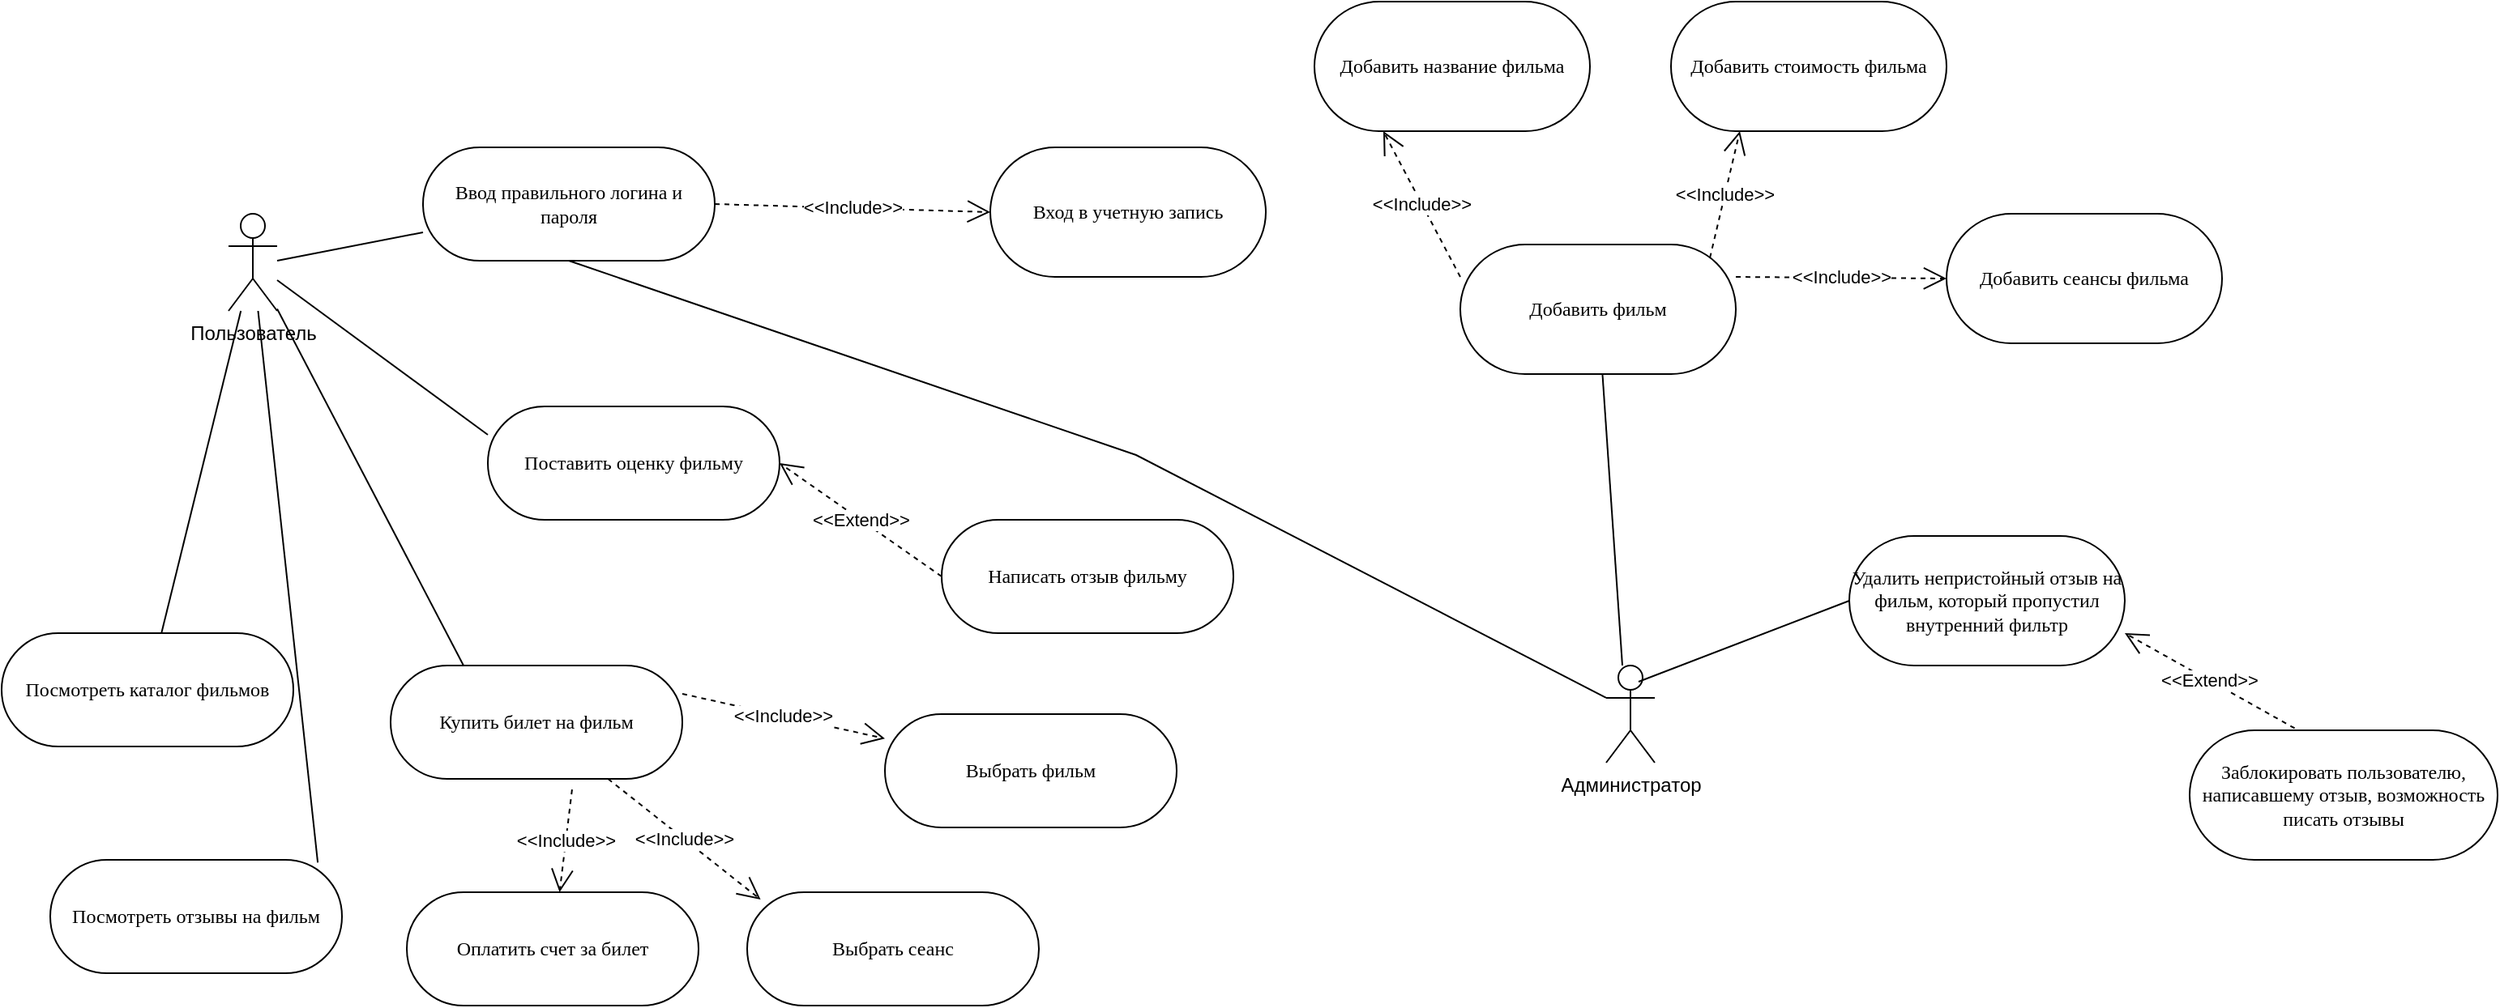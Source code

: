 <mxfile version="24.0.2" type="github">
  <diagram name="Page-1" id="0783ab3e-0a74-02c8-0abd-f7b4e66b4bec">
    <mxGraphModel dx="2023" dy="-388" grid="1" gridSize="10" guides="1" tooltips="1" connect="1" arrows="1" fold="1" page="1" pageScale="1" pageWidth="850" pageHeight="1100" background="none" math="0" shadow="0">
      <root>
        <mxCell id="0" />
        <mxCell id="1" parent="0" />
        <mxCell id="gXNQpkiOnZ2-3wOrajNW-1" value="Пользователь" style="shape=umlActor;verticalLabelPosition=bottom;verticalAlign=top;html=1;" vertex="1" parent="1">
          <mxGeometry x="-160" y="1241" width="30" height="60" as="geometry" />
        </mxCell>
        <mxCell id="gXNQpkiOnZ2-3wOrajNW-2" value="Ввод правильного логина и пароля" style="rounded=1;whiteSpace=wrap;html=1;shadow=0;comic=0;labelBackgroundColor=none;strokeWidth=1;fontFamily=Verdana;fontSize=12;align=center;arcSize=50;" vertex="1" parent="1">
          <mxGeometry x="-40" y="1200" width="180" height="70" as="geometry" />
        </mxCell>
        <mxCell id="gXNQpkiOnZ2-3wOrajNW-5" value="&amp;lt;&amp;lt;Include&amp;gt;&amp;gt;" style="endArrow=open;endSize=12;dashed=1;html=1;rounded=0;exitX=1;exitY=0.5;exitDx=0;exitDy=0;entryX=0;entryY=0.5;entryDx=0;entryDy=0;" edge="1" parent="1" source="gXNQpkiOnZ2-3wOrajNW-2" target="gXNQpkiOnZ2-3wOrajNW-6">
          <mxGeometry width="160" relative="1" as="geometry">
            <mxPoint x="345" y="1220" as="sourcePoint" />
            <mxPoint x="490" y="1240" as="targetPoint" />
          </mxGeometry>
        </mxCell>
        <mxCell id="gXNQpkiOnZ2-3wOrajNW-6" value="Вход в учетную запись" style="rounded=1;whiteSpace=wrap;html=1;shadow=0;comic=0;labelBackgroundColor=none;strokeWidth=1;fontFamily=Verdana;fontSize=12;align=center;arcSize=50;" vertex="1" parent="1">
          <mxGeometry x="310" y="1200" width="170" height="80" as="geometry" />
        </mxCell>
        <mxCell id="gXNQpkiOnZ2-3wOrajNW-11" value="Поставить оценку фильму" style="rounded=1;whiteSpace=wrap;html=1;shadow=0;comic=0;labelBackgroundColor=none;strokeWidth=1;fontFamily=Verdana;fontSize=12;align=center;arcSize=50;" vertex="1" parent="1">
          <mxGeometry y="1360" width="180" height="70" as="geometry" />
        </mxCell>
        <mxCell id="gXNQpkiOnZ2-3wOrajNW-12" value="Написать отзыв фильму" style="rounded=1;whiteSpace=wrap;html=1;shadow=0;comic=0;labelBackgroundColor=none;strokeWidth=1;fontFamily=Verdana;fontSize=12;align=center;arcSize=50;" vertex="1" parent="1">
          <mxGeometry x="280" y="1430" width="180" height="70" as="geometry" />
        </mxCell>
        <mxCell id="gXNQpkiOnZ2-3wOrajNW-15" value="&amp;lt;&amp;lt;Extend&amp;gt;&amp;gt;" style="endArrow=open;endSize=12;dashed=1;html=1;rounded=0;exitX=0;exitY=0.5;exitDx=0;exitDy=0;entryX=1;entryY=0.5;entryDx=0;entryDy=0;" edge="1" parent="1" source="gXNQpkiOnZ2-3wOrajNW-12" target="gXNQpkiOnZ2-3wOrajNW-11">
          <mxGeometry width="160" relative="1" as="geometry">
            <mxPoint x="190" y="1450" as="sourcePoint" />
            <mxPoint x="260" y="1590" as="targetPoint" />
          </mxGeometry>
        </mxCell>
        <mxCell id="gXNQpkiOnZ2-3wOrajNW-18" value="" style="endArrow=none;html=1;rounded=0;entryX=0;entryY=0.25;entryDx=0;entryDy=0;" edge="1" parent="1" source="gXNQpkiOnZ2-3wOrajNW-1" target="gXNQpkiOnZ2-3wOrajNW-11">
          <mxGeometry width="50" height="50" relative="1" as="geometry">
            <mxPoint x="420" y="1490" as="sourcePoint" />
            <mxPoint x="470" y="1440" as="targetPoint" />
          </mxGeometry>
        </mxCell>
        <mxCell id="gXNQpkiOnZ2-3wOrajNW-19" value="" style="endArrow=none;html=1;rounded=0;entryX=0;entryY=0.75;entryDx=0;entryDy=0;" edge="1" parent="1" target="gXNQpkiOnZ2-3wOrajNW-2">
          <mxGeometry width="50" height="50" relative="1" as="geometry">
            <mxPoint x="-130" y="1270" as="sourcePoint" />
            <mxPoint x="10" y="1458" as="targetPoint" />
          </mxGeometry>
        </mxCell>
        <mxCell id="gXNQpkiOnZ2-3wOrajNW-23" value="Купить билет на фильм" style="rounded=1;whiteSpace=wrap;html=1;shadow=0;comic=0;labelBackgroundColor=none;strokeWidth=1;fontFamily=Verdana;fontSize=12;align=center;arcSize=50;" vertex="1" parent="1">
          <mxGeometry x="-60" y="1520" width="180" height="70" as="geometry" />
        </mxCell>
        <mxCell id="gXNQpkiOnZ2-3wOrajNW-24" value="Выбрать фильм" style="rounded=1;whiteSpace=wrap;html=1;shadow=0;comic=0;labelBackgroundColor=none;strokeWidth=1;fontFamily=Verdana;fontSize=12;align=center;arcSize=50;" vertex="1" parent="1">
          <mxGeometry x="245" y="1550" width="180" height="70" as="geometry" />
        </mxCell>
        <mxCell id="gXNQpkiOnZ2-3wOrajNW-25" value="Выбрать сеанс" style="rounded=1;whiteSpace=wrap;html=1;shadow=0;comic=0;labelBackgroundColor=none;strokeWidth=1;fontFamily=Verdana;fontSize=12;align=center;arcSize=50;" vertex="1" parent="1">
          <mxGeometry x="160" y="1660" width="180" height="70" as="geometry" />
        </mxCell>
        <mxCell id="gXNQpkiOnZ2-3wOrajNW-26" value="&amp;lt;&amp;lt;Include&amp;gt;&amp;gt;" style="endArrow=open;endSize=12;dashed=1;html=1;rounded=0;exitX=1;exitY=0.25;exitDx=0;exitDy=0;" edge="1" parent="1" source="gXNQpkiOnZ2-3wOrajNW-23" target="gXNQpkiOnZ2-3wOrajNW-24">
          <mxGeometry width="160" relative="1" as="geometry">
            <mxPoint x="150" y="1245" as="sourcePoint" />
            <mxPoint x="320" y="1250" as="targetPoint" />
          </mxGeometry>
        </mxCell>
        <mxCell id="gXNQpkiOnZ2-3wOrajNW-27" value="&amp;lt;&amp;lt;Include&amp;gt;&amp;gt;" style="endArrow=open;endSize=12;dashed=1;html=1;rounded=0;entryX=0.046;entryY=0.065;entryDx=0;entryDy=0;entryPerimeter=0;" edge="1" parent="1" source="gXNQpkiOnZ2-3wOrajNW-23" target="gXNQpkiOnZ2-3wOrajNW-25">
          <mxGeometry width="160" relative="1" as="geometry">
            <mxPoint x="130" y="1548" as="sourcePoint" />
            <mxPoint x="170" y="1559" as="targetPoint" />
            <Array as="points" />
          </mxGeometry>
        </mxCell>
        <mxCell id="gXNQpkiOnZ2-3wOrajNW-28" value="Оплатить счет за билет" style="rounded=1;whiteSpace=wrap;html=1;shadow=0;comic=0;labelBackgroundColor=none;strokeWidth=1;fontFamily=Verdana;fontSize=12;align=center;arcSize=50;" vertex="1" parent="1">
          <mxGeometry x="-50" y="1660" width="180" height="70" as="geometry" />
        </mxCell>
        <mxCell id="gXNQpkiOnZ2-3wOrajNW-29" value="&amp;lt;&amp;lt;Include&amp;gt;&amp;gt;" style="endArrow=open;endSize=12;dashed=1;html=1;rounded=0;exitX=0.622;exitY=1.094;exitDx=0;exitDy=0;exitPerimeter=0;" edge="1" parent="1" source="gXNQpkiOnZ2-3wOrajNW-23" target="gXNQpkiOnZ2-3wOrajNW-28">
          <mxGeometry width="160" relative="1" as="geometry">
            <mxPoint x="84" y="1600" as="sourcePoint" />
            <mxPoint x="178" y="1675" as="targetPoint" />
            <Array as="points" />
          </mxGeometry>
        </mxCell>
        <mxCell id="gXNQpkiOnZ2-3wOrajNW-30" value="" style="endArrow=none;html=1;rounded=0;entryX=0.25;entryY=0;entryDx=0;entryDy=0;" edge="1" parent="1" source="gXNQpkiOnZ2-3wOrajNW-1" target="gXNQpkiOnZ2-3wOrajNW-23">
          <mxGeometry width="50" height="50" relative="1" as="geometry">
            <mxPoint x="-120" y="1292" as="sourcePoint" />
            <mxPoint x="10" y="1388" as="targetPoint" />
          </mxGeometry>
        </mxCell>
        <mxCell id="gXNQpkiOnZ2-3wOrajNW-31" value="Посмотреть каталог фильмов" style="rounded=1;whiteSpace=wrap;html=1;shadow=0;comic=0;labelBackgroundColor=none;strokeWidth=1;fontFamily=Verdana;fontSize=12;align=center;arcSize=50;" vertex="1" parent="1">
          <mxGeometry x="-300" y="1500" width="180" height="70" as="geometry" />
        </mxCell>
        <mxCell id="gXNQpkiOnZ2-3wOrajNW-32" value="Посмотреть отзывы на фильм" style="rounded=1;whiteSpace=wrap;html=1;shadow=0;comic=0;labelBackgroundColor=none;strokeWidth=1;fontFamily=Verdana;fontSize=12;align=center;arcSize=50;" vertex="1" parent="1">
          <mxGeometry x="-270" y="1640" width="180" height="70" as="geometry" />
        </mxCell>
        <mxCell id="gXNQpkiOnZ2-3wOrajNW-33" value="" style="endArrow=none;html=1;rounded=0;entryX=0.917;entryY=0.024;entryDx=0;entryDy=0;entryPerimeter=0;" edge="1" parent="1" source="gXNQpkiOnZ2-3wOrajNW-1" target="gXNQpkiOnZ2-3wOrajNW-32">
          <mxGeometry width="50" height="50" relative="1" as="geometry">
            <mxPoint x="-120" y="1310" as="sourcePoint" />
            <mxPoint x="-5" y="1530" as="targetPoint" />
          </mxGeometry>
        </mxCell>
        <mxCell id="gXNQpkiOnZ2-3wOrajNW-34" value="" style="endArrow=none;html=1;rounded=0;" edge="1" parent="1" source="gXNQpkiOnZ2-3wOrajNW-1" target="gXNQpkiOnZ2-3wOrajNW-31">
          <mxGeometry width="50" height="50" relative="1" as="geometry">
            <mxPoint x="-110" y="1320" as="sourcePoint" />
            <mxPoint x="5" y="1540" as="targetPoint" />
          </mxGeometry>
        </mxCell>
        <mxCell id="gXNQpkiOnZ2-3wOrajNW-35" value="Администратор" style="shape=umlActor;verticalLabelPosition=bottom;verticalAlign=top;html=1;" vertex="1" parent="1">
          <mxGeometry x="690" y="1520" width="30" height="60" as="geometry" />
        </mxCell>
        <mxCell id="gXNQpkiOnZ2-3wOrajNW-37" value="Добавить фильм" style="rounded=1;whiteSpace=wrap;html=1;shadow=0;comic=0;labelBackgroundColor=none;strokeWidth=1;fontFamily=Verdana;fontSize=12;align=center;arcSize=50;" vertex="1" parent="1">
          <mxGeometry x="600" y="1260" width="170" height="80" as="geometry" />
        </mxCell>
        <mxCell id="gXNQpkiOnZ2-3wOrajNW-38" value="" style="endArrow=none;html=1;rounded=0;entryX=0.5;entryY=1;entryDx=0;entryDy=0;exitX=0;exitY=0.333;exitDx=0;exitDy=0;exitPerimeter=0;" edge="1" parent="1" source="gXNQpkiOnZ2-3wOrajNW-35" target="gXNQpkiOnZ2-3wOrajNW-2">
          <mxGeometry width="50" height="50" relative="1" as="geometry">
            <mxPoint x="-120" y="1280" as="sourcePoint" />
            <mxPoint x="-30" y="1263" as="targetPoint" />
            <Array as="points">
              <mxPoint x="400" y="1390" />
            </Array>
          </mxGeometry>
        </mxCell>
        <mxCell id="gXNQpkiOnZ2-3wOrajNW-39" value="Добавить название фильма" style="rounded=1;whiteSpace=wrap;html=1;shadow=0;comic=0;labelBackgroundColor=none;strokeWidth=1;fontFamily=Verdana;fontSize=12;align=center;arcSize=50;" vertex="1" parent="1">
          <mxGeometry x="510" y="1110" width="170" height="80" as="geometry" />
        </mxCell>
        <mxCell id="gXNQpkiOnZ2-3wOrajNW-40" value="Добавить стоимость фильма" style="rounded=1;whiteSpace=wrap;html=1;shadow=0;comic=0;labelBackgroundColor=none;strokeWidth=1;fontFamily=Verdana;fontSize=12;align=center;arcSize=50;" vertex="1" parent="1">
          <mxGeometry x="730" y="1110" width="170" height="80" as="geometry" />
        </mxCell>
        <mxCell id="gXNQpkiOnZ2-3wOrajNW-41" value="Добавить сеансы фильма" style="rounded=1;whiteSpace=wrap;html=1;shadow=0;comic=0;labelBackgroundColor=none;strokeWidth=1;fontFamily=Verdana;fontSize=12;align=center;arcSize=50;" vertex="1" parent="1">
          <mxGeometry x="900" y="1241" width="170" height="80" as="geometry" />
        </mxCell>
        <mxCell id="gXNQpkiOnZ2-3wOrajNW-42" value="&amp;lt;&amp;lt;Include&amp;gt;&amp;gt;" style="endArrow=open;endSize=12;dashed=1;html=1;rounded=0;exitX=0;exitY=0.25;exitDx=0;exitDy=0;entryX=0.25;entryY=1;entryDx=0;entryDy=0;" edge="1" parent="1" source="gXNQpkiOnZ2-3wOrajNW-37" target="gXNQpkiOnZ2-3wOrajNW-39">
          <mxGeometry width="160" relative="1" as="geometry">
            <mxPoint x="410" y="1301" as="sourcePoint" />
            <mxPoint x="580" y="1306" as="targetPoint" />
          </mxGeometry>
        </mxCell>
        <mxCell id="gXNQpkiOnZ2-3wOrajNW-43" value="&amp;lt;&amp;lt;Include&amp;gt;&amp;gt;" style="endArrow=open;endSize=12;dashed=1;html=1;rounded=0;exitX=0.906;exitY=0.103;exitDx=0;exitDy=0;entryX=0.25;entryY=1;entryDx=0;entryDy=0;exitPerimeter=0;" edge="1" parent="1" source="gXNQpkiOnZ2-3wOrajNW-37" target="gXNQpkiOnZ2-3wOrajNW-40">
          <mxGeometry width="160" relative="1" as="geometry">
            <mxPoint x="580" y="1240" as="sourcePoint" />
            <mxPoint x="563" y="1200" as="targetPoint" />
            <Array as="points" />
          </mxGeometry>
        </mxCell>
        <mxCell id="gXNQpkiOnZ2-3wOrajNW-44" value="&amp;lt;&amp;lt;Include&amp;gt;&amp;gt;" style="endArrow=open;endSize=12;dashed=1;html=1;rounded=0;exitX=1;exitY=0.25;exitDx=0;exitDy=0;entryX=0;entryY=0.5;entryDx=0;entryDy=0;" edge="1" parent="1" source="gXNQpkiOnZ2-3wOrajNW-37" target="gXNQpkiOnZ2-3wOrajNW-41">
          <mxGeometry width="160" relative="1" as="geometry">
            <mxPoint x="714" y="1268" as="sourcePoint" />
            <mxPoint x="783" y="1200" as="targetPoint" />
            <Array as="points" />
          </mxGeometry>
        </mxCell>
        <mxCell id="gXNQpkiOnZ2-3wOrajNW-45" value="" style="endArrow=none;html=1;rounded=0;" edge="1" parent="1" source="gXNQpkiOnZ2-3wOrajNW-37">
          <mxGeometry width="50" height="50" relative="1" as="geometry">
            <mxPoint x="800" y="1334" as="sourcePoint" />
            <mxPoint x="700" y="1520" as="targetPoint" />
          </mxGeometry>
        </mxCell>
        <mxCell id="gXNQpkiOnZ2-3wOrajNW-46" value="Удалить непристойный отзыв на фильм, который пропустил внутренний фильтр" style="rounded=1;whiteSpace=wrap;html=1;shadow=0;comic=0;labelBackgroundColor=none;strokeWidth=1;fontFamily=Verdana;fontSize=12;align=center;arcSize=50;" vertex="1" parent="1">
          <mxGeometry x="840" y="1440" width="170" height="80" as="geometry" />
        </mxCell>
        <mxCell id="gXNQpkiOnZ2-3wOrajNW-47" value="" style="endArrow=none;html=1;rounded=0;exitX=0;exitY=0.5;exitDx=0;exitDy=0;" edge="1" parent="1" source="gXNQpkiOnZ2-3wOrajNW-46">
          <mxGeometry width="50" height="50" relative="1" as="geometry">
            <mxPoint x="698" y="1350" as="sourcePoint" />
            <mxPoint x="710" y="1530" as="targetPoint" />
          </mxGeometry>
        </mxCell>
        <mxCell id="gXNQpkiOnZ2-3wOrajNW-48" value="Заблокировать пользователю, написавшему отзыв, возможность писать отзывы" style="rounded=1;whiteSpace=wrap;html=1;shadow=0;comic=0;labelBackgroundColor=none;strokeWidth=1;fontFamily=Verdana;fontSize=12;align=center;arcSize=50;" vertex="1" parent="1">
          <mxGeometry x="1050" y="1560" width="190" height="80" as="geometry" />
        </mxCell>
        <mxCell id="gXNQpkiOnZ2-3wOrajNW-49" value="&amp;lt;&amp;lt;Extend&amp;gt;&amp;gt;" style="endArrow=open;endSize=12;dashed=1;html=1;rounded=0;entryX=1;entryY=0.75;entryDx=0;entryDy=0;exitX=0.341;exitY=-0.016;exitDx=0;exitDy=0;exitPerimeter=0;" edge="1" parent="1" source="gXNQpkiOnZ2-3wOrajNW-48" target="gXNQpkiOnZ2-3wOrajNW-46">
          <mxGeometry width="160" relative="1" as="geometry">
            <mxPoint x="1110" y="1540" as="sourcePoint" />
            <mxPoint x="1010" y="1480" as="targetPoint" />
          </mxGeometry>
        </mxCell>
      </root>
    </mxGraphModel>
  </diagram>
</mxfile>
